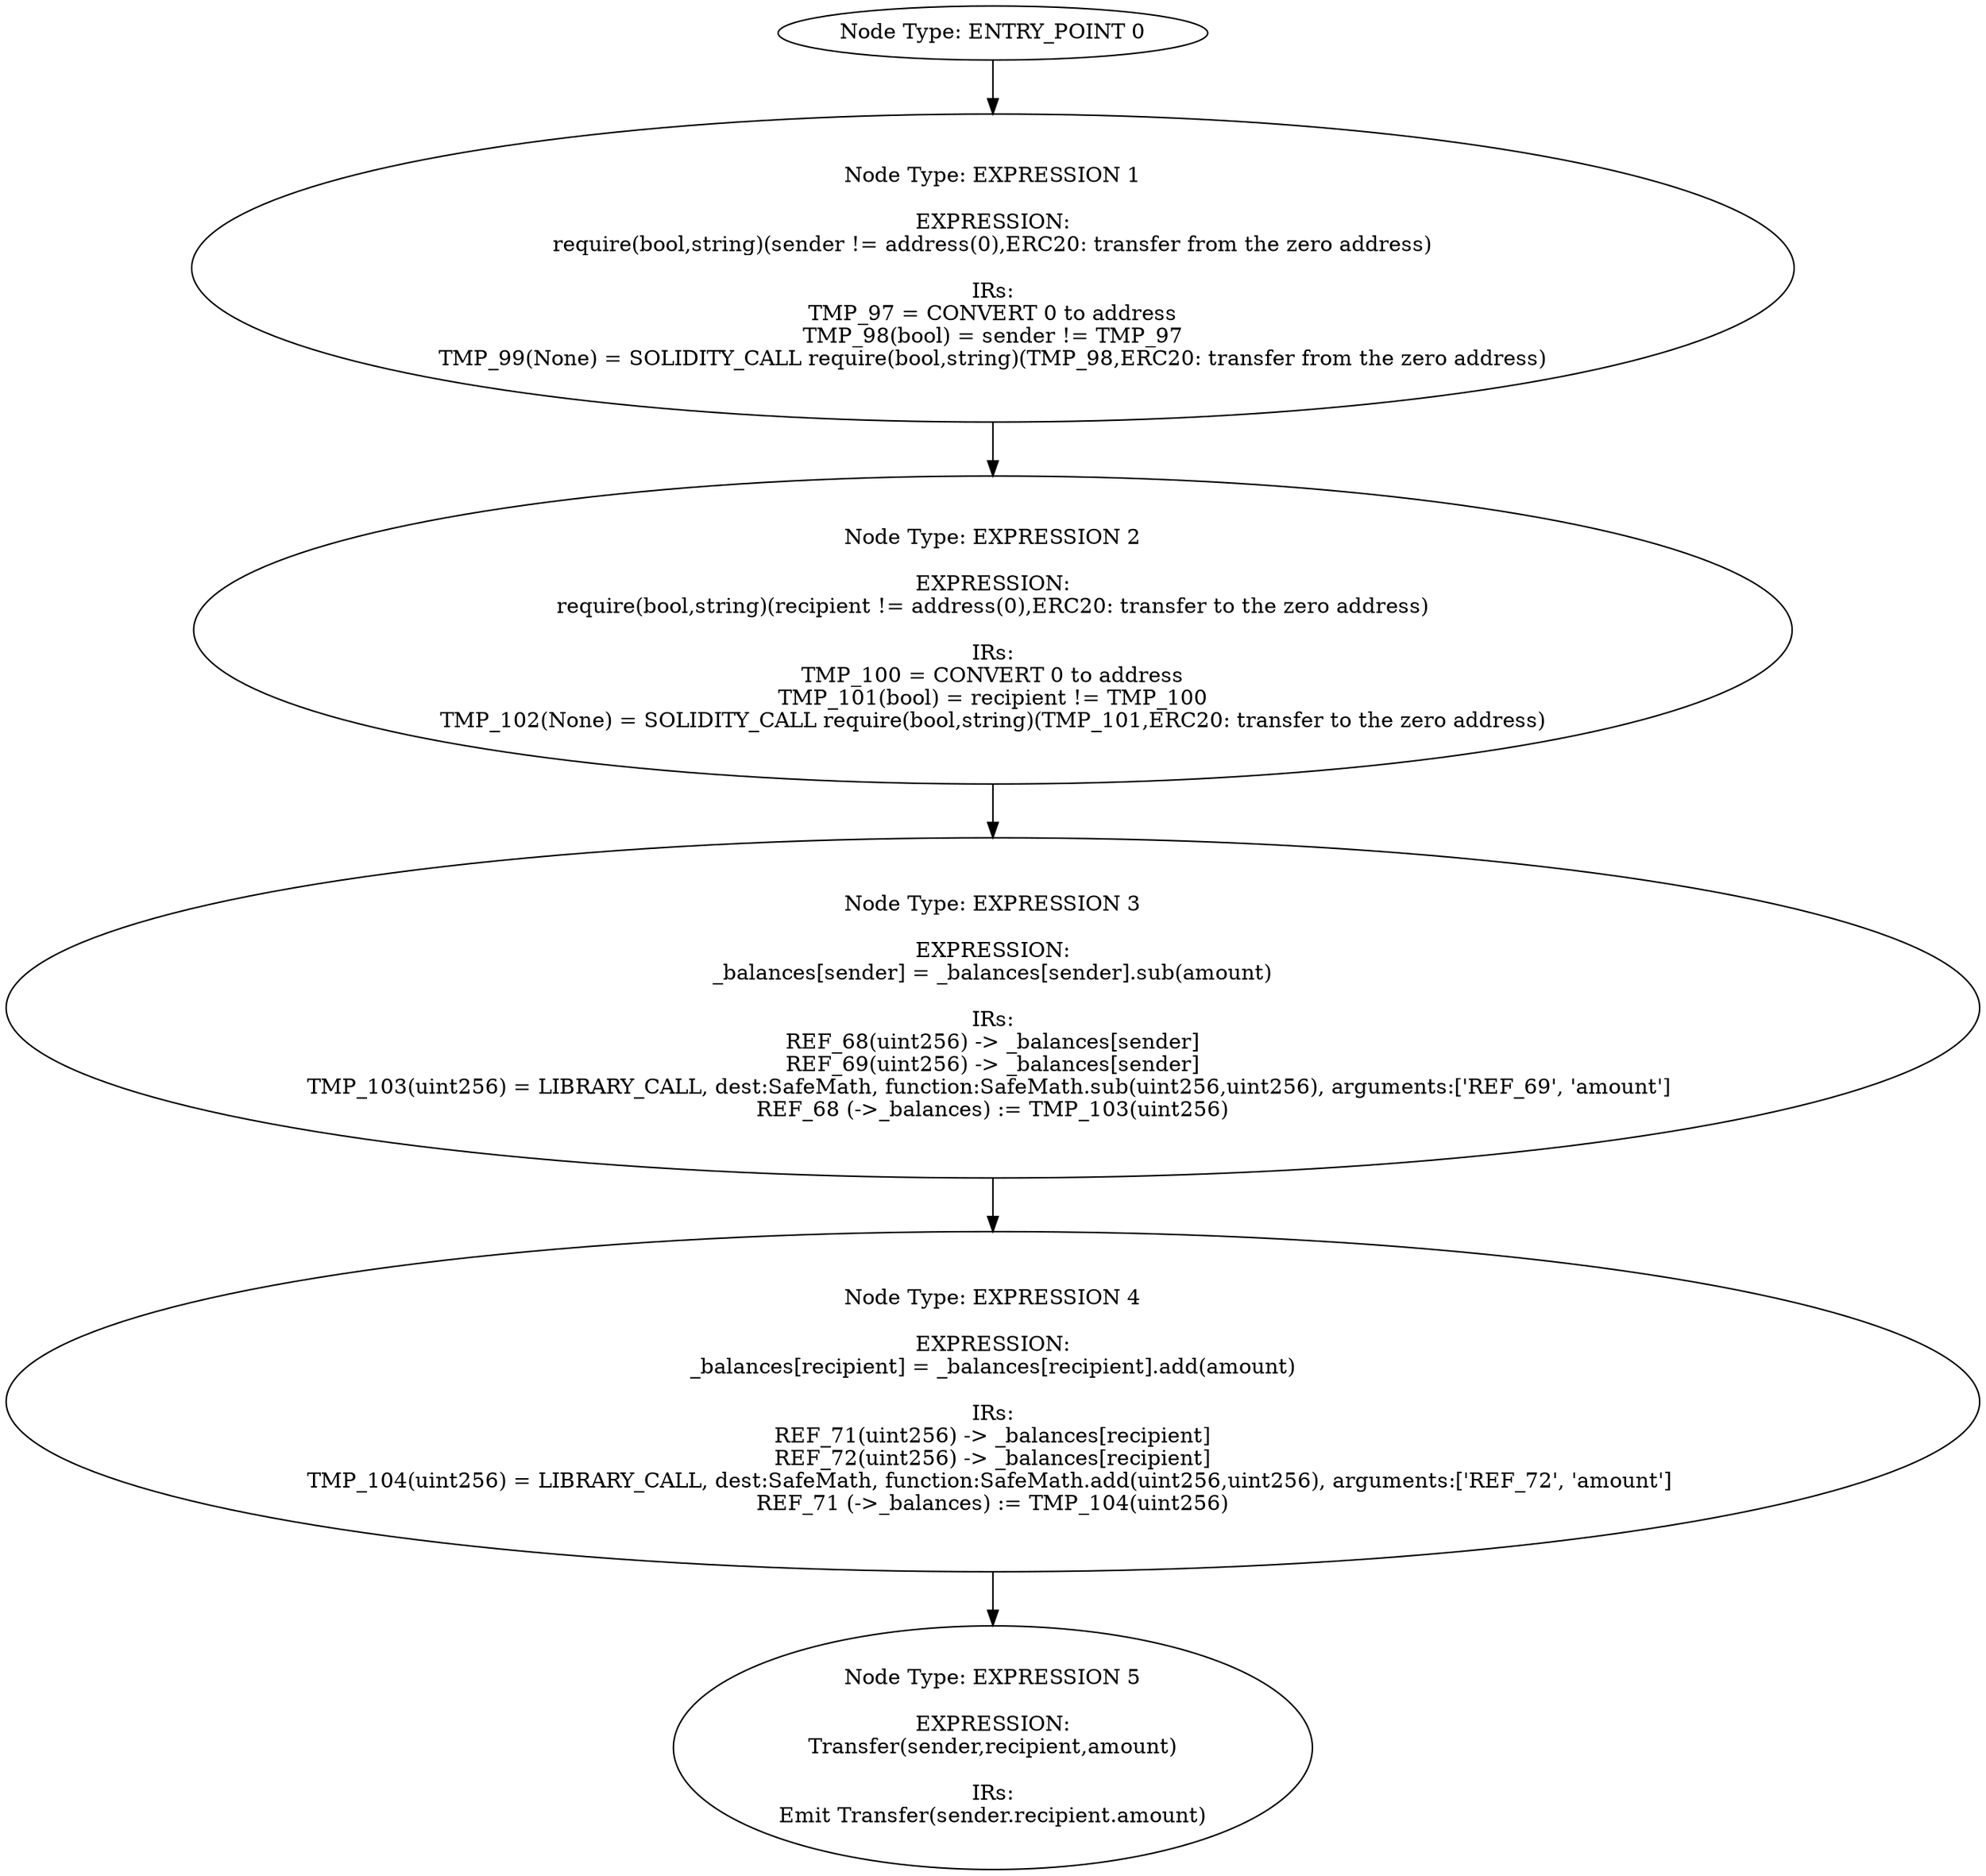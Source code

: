 digraph{
0[label="Node Type: ENTRY_POINT 0
"];
0->1;
1[label="Node Type: EXPRESSION 1

EXPRESSION:
require(bool,string)(sender != address(0),ERC20: transfer from the zero address)

IRs:
TMP_97 = CONVERT 0 to address
TMP_98(bool) = sender != TMP_97
TMP_99(None) = SOLIDITY_CALL require(bool,string)(TMP_98,ERC20: transfer from the zero address)"];
1->2;
2[label="Node Type: EXPRESSION 2

EXPRESSION:
require(bool,string)(recipient != address(0),ERC20: transfer to the zero address)

IRs:
TMP_100 = CONVERT 0 to address
TMP_101(bool) = recipient != TMP_100
TMP_102(None) = SOLIDITY_CALL require(bool,string)(TMP_101,ERC20: transfer to the zero address)"];
2->3;
3[label="Node Type: EXPRESSION 3

EXPRESSION:
_balances[sender] = _balances[sender].sub(amount)

IRs:
REF_68(uint256) -> _balances[sender]
REF_69(uint256) -> _balances[sender]
TMP_103(uint256) = LIBRARY_CALL, dest:SafeMath, function:SafeMath.sub(uint256,uint256), arguments:['REF_69', 'amount'] 
REF_68 (->_balances) := TMP_103(uint256)"];
3->4;
4[label="Node Type: EXPRESSION 4

EXPRESSION:
_balances[recipient] = _balances[recipient].add(amount)

IRs:
REF_71(uint256) -> _balances[recipient]
REF_72(uint256) -> _balances[recipient]
TMP_104(uint256) = LIBRARY_CALL, dest:SafeMath, function:SafeMath.add(uint256,uint256), arguments:['REF_72', 'amount'] 
REF_71 (->_balances) := TMP_104(uint256)"];
4->5;
5[label="Node Type: EXPRESSION 5

EXPRESSION:
Transfer(sender,recipient,amount)

IRs:
Emit Transfer(sender.recipient.amount)"];
}
